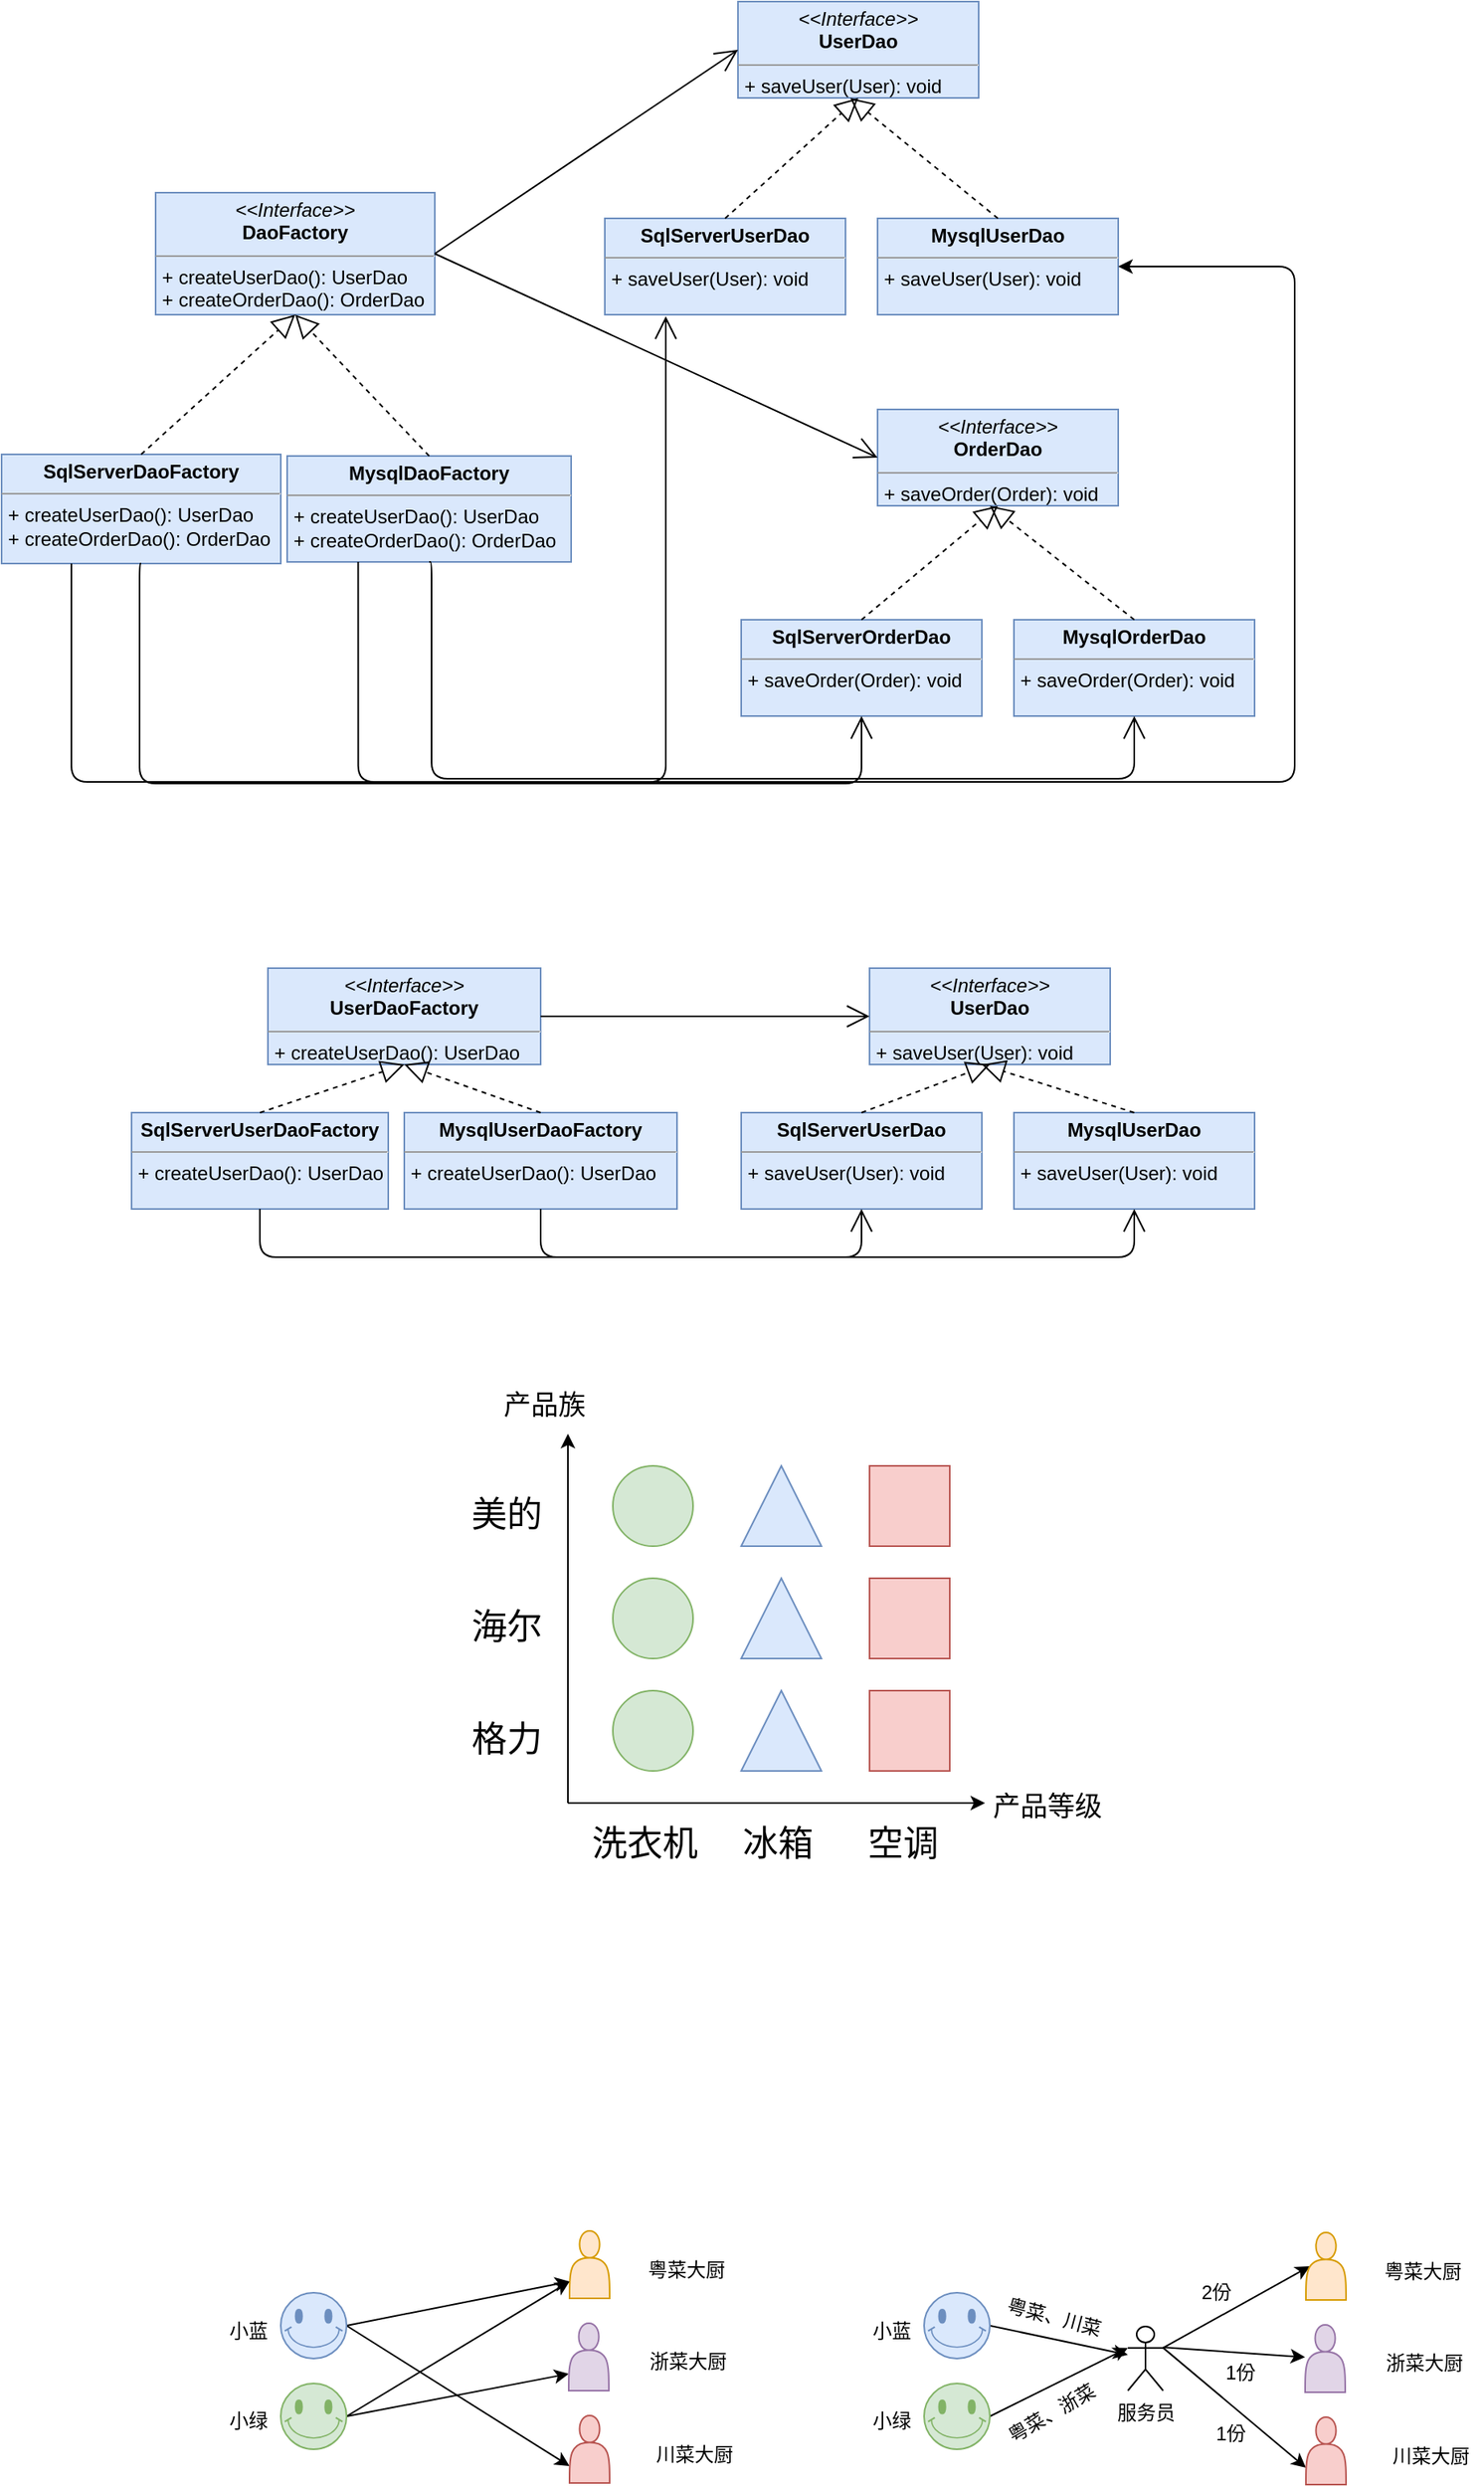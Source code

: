 <mxfile version="12.1.3" type="github" pages="1">
  <diagram id="w4r7GopVXuB-QNRvBzYS" name="Page-1">
    <mxGraphModel dx="1822" dy="1162" grid="0" gridSize="10" guides="1" tooltips="1" connect="1" arrows="1" fold="1" page="0" pageScale="1" pageWidth="850" pageHeight="1100" math="0" shadow="0">
      <root>
        <mxCell id="0"/>
        <mxCell id="1" parent="0"/>
        <mxCell id="LOOztYkBVy08BmpiCakV-54" value="&lt;p style=&quot;margin: 0px ; margin-top: 4px ; text-align: center&quot;&gt;&lt;i&gt;&amp;lt;&amp;lt;Interface&amp;gt;&amp;gt;&lt;/i&gt;&lt;br&gt;&lt;b&gt;DaoFactory&lt;/b&gt;&lt;/p&gt;&lt;hr size=&quot;1&quot;&gt;&lt;p style=&quot;margin: 0px ; margin-left: 4px&quot;&gt;&lt;/p&gt;&lt;p style=&quot;margin: 0px ; margin-left: 4px&quot;&gt;+ createUserDao(): UserDao&lt;br&gt;+ createOrderDao(): OrderDao&lt;/p&gt;" style="verticalAlign=top;align=left;overflow=fill;fontSize=12;fontFamily=Helvetica;html=1;fillColor=#dae8fc;strokeColor=#6c8ebf;" parent="1" vertex="1">
          <mxGeometry x="7" y="19" width="174" height="76" as="geometry"/>
        </mxCell>
        <mxCell id="LOOztYkBVy08BmpiCakV-55" value="&lt;p style=&quot;margin: 0px ; margin-top: 4px ; text-align: center&quot;&gt;&lt;b&gt;SqlServerDaoFactory&lt;/b&gt;&lt;/p&gt;&lt;hr size=&quot;1&quot;&gt;&lt;p style=&quot;margin: 0px ; margin-left: 4px&quot;&gt;&lt;/p&gt;&lt;p style=&quot;margin: 0px ; margin-left: 4px&quot;&gt;+ createUserDao(): UserDao&lt;br&gt;+ createOrderDao(): OrderDao&lt;br&gt;&lt;/p&gt;" style="verticalAlign=top;align=left;overflow=fill;fontSize=12;fontFamily=Helvetica;html=1;fillColor=#dae8fc;strokeColor=#6c8ebf;" parent="1" vertex="1">
          <mxGeometry x="-89" y="182" width="174" height="68" as="geometry"/>
        </mxCell>
        <mxCell id="LOOztYkBVy08BmpiCakV-56" value="&lt;p style=&quot;margin: 0px ; margin-top: 4px ; text-align: center&quot;&gt;&lt;b&gt;MysqlDaoFactory&lt;/b&gt;&lt;/p&gt;&lt;hr size=&quot;1&quot;&gt;&lt;p style=&quot;margin: 0px ; margin-left: 4px&quot;&gt;&lt;/p&gt;&lt;p style=&quot;margin: 0px ; margin-left: 4px&quot;&gt;+ createUserDao(): UserDao&lt;br&gt;+ createOrderDao(): OrderDao&lt;br&gt;&lt;/p&gt;" style="verticalAlign=top;align=left;overflow=fill;fontSize=12;fontFamily=Helvetica;html=1;fillColor=#dae8fc;strokeColor=#6c8ebf;" parent="1" vertex="1">
          <mxGeometry x="89" y="183" width="177" height="66" as="geometry"/>
        </mxCell>
        <mxCell id="LOOztYkBVy08BmpiCakV-57" value="&lt;p style=&quot;margin: 0px ; margin-top: 4px ; text-align: center&quot;&gt;&lt;i&gt;&amp;lt;&amp;lt;Interface&amp;gt;&amp;gt;&lt;/i&gt;&lt;br&gt;&lt;b&gt;OrderDao&lt;/b&gt;&lt;/p&gt;&lt;hr size=&quot;1&quot;&gt;&lt;p style=&quot;margin: 0px ; margin-left: 4px&quot;&gt;&lt;/p&gt;&lt;p style=&quot;margin: 0px ; margin-left: 4px&quot;&gt;+ saveOrder(Order): void&lt;br&gt;&lt;br&gt;&lt;/p&gt;" style="verticalAlign=top;align=left;overflow=fill;fontSize=12;fontFamily=Helvetica;html=1;fillColor=#dae8fc;strokeColor=#6c8ebf;" parent="1" vertex="1">
          <mxGeometry x="457" y="154" width="150" height="60" as="geometry"/>
        </mxCell>
        <mxCell id="LOOztYkBVy08BmpiCakV-58" value="&lt;p style=&quot;margin: 0px ; margin-top: 4px ; text-align: center&quot;&gt;&lt;b&gt;SqlServerOrderDao&lt;/b&gt;&lt;/p&gt;&lt;hr size=&quot;1&quot;&gt;&lt;p style=&quot;margin: 0px ; margin-left: 4px&quot;&gt;&lt;/p&gt;&lt;p style=&quot;margin: 0px ; margin-left: 4px&quot;&gt;+ saveOrder(Order): void&lt;br&gt;&lt;br&gt;&lt;/p&gt;" style="verticalAlign=top;align=left;overflow=fill;fontSize=12;fontFamily=Helvetica;html=1;fillColor=#dae8fc;strokeColor=#6c8ebf;" parent="1" vertex="1">
          <mxGeometry x="372" y="285" width="150" height="60" as="geometry"/>
        </mxCell>
        <mxCell id="LOOztYkBVy08BmpiCakV-59" value="&lt;p style=&quot;margin: 0px ; margin-top: 4px ; text-align: center&quot;&gt;&lt;b&gt;MysqlOrderDao&lt;/b&gt;&lt;/p&gt;&lt;hr size=&quot;1&quot;&gt;&lt;p style=&quot;margin: 0px ; margin-left: 4px&quot;&gt;&lt;/p&gt;&lt;p style=&quot;margin: 0px ; margin-left: 4px&quot;&gt;+ saveOrder(Order): void&lt;br&gt;&lt;br&gt;&lt;/p&gt;" style="verticalAlign=top;align=left;overflow=fill;fontSize=12;fontFamily=Helvetica;html=1;fillColor=#dae8fc;strokeColor=#6c8ebf;" parent="1" vertex="1">
          <mxGeometry x="542" y="285" width="150" height="60" as="geometry"/>
        </mxCell>
        <mxCell id="LOOztYkBVy08BmpiCakV-60" value="" style="endArrow=block;dashed=1;endFill=0;endSize=12;html=1;entryX=0.5;entryY=1;entryDx=0;entryDy=0;exitX=0.5;exitY=0;exitDx=0;exitDy=0;" parent="1" source="LOOztYkBVy08BmpiCakV-55" target="LOOztYkBVy08BmpiCakV-54" edge="1">
          <mxGeometry width="160" relative="1" as="geometry">
            <mxPoint x="62" y="439" as="sourcePoint"/>
            <mxPoint x="222" y="439" as="targetPoint"/>
          </mxGeometry>
        </mxCell>
        <mxCell id="LOOztYkBVy08BmpiCakV-61" value="" style="endArrow=block;dashed=1;endFill=0;endSize=12;html=1;entryX=0.5;entryY=1;entryDx=0;entryDy=0;exitX=0.5;exitY=0;exitDx=0;exitDy=0;" parent="1" source="LOOztYkBVy08BmpiCakV-56" target="LOOztYkBVy08BmpiCakV-54" edge="1">
          <mxGeometry width="160" relative="1" as="geometry">
            <mxPoint x="12" y="119" as="sourcePoint"/>
            <mxPoint x="102" y="89" as="targetPoint"/>
          </mxGeometry>
        </mxCell>
        <mxCell id="LOOztYkBVy08BmpiCakV-62" value="" style="endArrow=block;dashed=1;endFill=0;endSize=12;html=1;exitX=0.5;exitY=0;exitDx=0;exitDy=0;" parent="1" source="LOOztYkBVy08BmpiCakV-59" edge="1">
          <mxGeometry width="160" relative="1" as="geometry">
            <mxPoint x="347" y="604" as="sourcePoint"/>
            <mxPoint x="527" y="214" as="targetPoint"/>
          </mxGeometry>
        </mxCell>
        <mxCell id="LOOztYkBVy08BmpiCakV-63" value="" style="endArrow=block;dashed=1;endFill=0;endSize=12;html=1;entryX=0.5;entryY=1;entryDx=0;entryDy=0;exitX=0.5;exitY=0;exitDx=0;exitDy=0;" parent="1" source="LOOztYkBVy08BmpiCakV-58" target="LOOztYkBVy08BmpiCakV-57" edge="1">
          <mxGeometry width="160" relative="1" as="geometry">
            <mxPoint x="397" y="454" as="sourcePoint"/>
            <mxPoint x="557" y="454" as="targetPoint"/>
          </mxGeometry>
        </mxCell>
        <mxCell id="LOOztYkBVy08BmpiCakV-64" value="" style="endArrow=open;endFill=1;endSize=12;html=1;exitX=1;exitY=0.5;exitDx=0;exitDy=0;entryX=0;entryY=0.5;entryDx=0;entryDy=0;" parent="1" source="LOOztYkBVy08BmpiCakV-54" target="LOOztYkBVy08BmpiCakV-57" edge="1">
          <mxGeometry width="160" relative="1" as="geometry">
            <mxPoint x="157" y="514" as="sourcePoint"/>
            <mxPoint x="317" y="514" as="targetPoint"/>
          </mxGeometry>
        </mxCell>
        <mxCell id="LOOztYkBVy08BmpiCakV-65" value="" style="endArrow=open;endFill=1;endSize=12;html=1;exitX=0.5;exitY=1;exitDx=0;exitDy=0;entryX=0.5;entryY=1;entryDx=0;entryDy=0;edgeStyle=orthogonalEdgeStyle;" parent="1" source="LOOztYkBVy08BmpiCakV-56" target="LOOztYkBVy08BmpiCakV-59" edge="1">
          <mxGeometry width="160" relative="1" as="geometry">
            <mxPoint x="194" y="678" as="sourcePoint"/>
            <mxPoint x="354" y="678" as="targetPoint"/>
            <Array as="points">
              <mxPoint x="179" y="384"/>
              <mxPoint x="617" y="384"/>
            </Array>
          </mxGeometry>
        </mxCell>
        <mxCell id="LOOztYkBVy08BmpiCakV-66" value="" style="endArrow=open;endFill=1;endSize=12;html=1;exitX=0.5;exitY=1;exitDx=0;exitDy=0;entryX=0.5;entryY=1;entryDx=0;entryDy=0;edgeStyle=orthogonalEdgeStyle;" parent="1" source="LOOztYkBVy08BmpiCakV-55" target="LOOztYkBVy08BmpiCakV-58" edge="1">
          <mxGeometry width="160" relative="1" as="geometry">
            <mxPoint x="14" y="618" as="sourcePoint"/>
            <mxPoint x="174" y="618" as="targetPoint"/>
            <Array as="points">
              <mxPoint x="-3" y="387"/>
              <mxPoint x="447" y="387"/>
            </Array>
          </mxGeometry>
        </mxCell>
        <mxCell id="LOOztYkBVy08BmpiCakV-67" value="" style="endArrow=classic;html=1;" parent="1" edge="1">
          <mxGeometry width="50" height="50" relative="1" as="geometry">
            <mxPoint x="264" y="1022" as="sourcePoint"/>
            <mxPoint x="524" y="1022" as="targetPoint"/>
          </mxGeometry>
        </mxCell>
        <mxCell id="LOOztYkBVy08BmpiCakV-68" value="" style="endArrow=classic;html=1;" parent="1" edge="1">
          <mxGeometry width="50" height="50" relative="1" as="geometry">
            <mxPoint x="264" y="1022" as="sourcePoint"/>
            <mxPoint x="264" y="792" as="targetPoint"/>
          </mxGeometry>
        </mxCell>
        <mxCell id="LOOztYkBVy08BmpiCakV-69" value="" style="ellipse;whiteSpace=wrap;html=1;aspect=fixed;fillColor=#d5e8d4;strokeColor=#82b366;" parent="1" vertex="1">
          <mxGeometry x="292" y="812" width="50" height="50" as="geometry"/>
        </mxCell>
        <mxCell id="LOOztYkBVy08BmpiCakV-70" value="" style="ellipse;whiteSpace=wrap;html=1;aspect=fixed;fillColor=#d5e8d4;strokeColor=#82b366;" parent="1" vertex="1">
          <mxGeometry x="292" y="882" width="50" height="50" as="geometry"/>
        </mxCell>
        <mxCell id="LOOztYkBVy08BmpiCakV-71" value="" style="ellipse;whiteSpace=wrap;html=1;aspect=fixed;fillColor=#d5e8d4;strokeColor=#82b366;" parent="1" vertex="1">
          <mxGeometry x="292" y="952" width="50" height="50" as="geometry"/>
        </mxCell>
        <mxCell id="LOOztYkBVy08BmpiCakV-72" value="" style="triangle;whiteSpace=wrap;html=1;rotation=-90;fillColor=#dae8fc;strokeColor=#6c8ebf;" parent="1" vertex="1">
          <mxGeometry x="372" y="812" width="50" height="50" as="geometry"/>
        </mxCell>
        <mxCell id="LOOztYkBVy08BmpiCakV-73" value="" style="triangle;whiteSpace=wrap;html=1;rotation=-90;fillColor=#dae8fc;strokeColor=#6c8ebf;" parent="1" vertex="1">
          <mxGeometry x="372" y="882" width="50" height="50" as="geometry"/>
        </mxCell>
        <mxCell id="LOOztYkBVy08BmpiCakV-74" value="" style="triangle;whiteSpace=wrap;html=1;rotation=-90;fillColor=#dae8fc;strokeColor=#6c8ebf;" parent="1" vertex="1">
          <mxGeometry x="372" y="952" width="50" height="50" as="geometry"/>
        </mxCell>
        <mxCell id="LOOztYkBVy08BmpiCakV-75" value="" style="whiteSpace=wrap;html=1;aspect=fixed;fillColor=#f8cecc;strokeColor=#b85450;" parent="1" vertex="1">
          <mxGeometry x="452" y="812" width="50" height="50" as="geometry"/>
        </mxCell>
        <mxCell id="LOOztYkBVy08BmpiCakV-76" value="" style="whiteSpace=wrap;html=1;aspect=fixed;fillColor=#f8cecc;strokeColor=#b85450;" parent="1" vertex="1">
          <mxGeometry x="452" y="882" width="50" height="50" as="geometry"/>
        </mxCell>
        <mxCell id="LOOztYkBVy08BmpiCakV-77" value="" style="whiteSpace=wrap;html=1;aspect=fixed;fillColor=#f8cecc;strokeColor=#b85450;" parent="1" vertex="1">
          <mxGeometry x="452" y="952" width="50" height="50" as="geometry"/>
        </mxCell>
        <mxCell id="LOOztYkBVy08BmpiCakV-78" value="&lt;font style=&quot;font-size: 22px&quot;&gt;美的&lt;/font&gt;" style="text;html=1;resizable=0;points=[];autosize=1;align=left;verticalAlign=top;spacingTop=-4;" parent="1" vertex="1">
          <mxGeometry x="202" y="827" width="60" height="20" as="geometry"/>
        </mxCell>
        <mxCell id="LOOztYkBVy08BmpiCakV-79" value="&lt;span style=&quot;font-size: 22px&quot;&gt;海尔&lt;/span&gt;" style="text;html=1;resizable=0;points=[];autosize=1;align=left;verticalAlign=top;spacingTop=-4;" parent="1" vertex="1">
          <mxGeometry x="202" y="897" width="60" height="20" as="geometry"/>
        </mxCell>
        <mxCell id="LOOztYkBVy08BmpiCakV-80" value="&lt;font style=&quot;font-size: 22px&quot;&gt;格力&lt;/font&gt;" style="text;html=1;resizable=0;points=[];autosize=1;align=left;verticalAlign=top;spacingTop=-4;" parent="1" vertex="1">
          <mxGeometry x="202" y="967" width="60" height="20" as="geometry"/>
        </mxCell>
        <mxCell id="LOOztYkBVy08BmpiCakV-81" value="&lt;font style=&quot;font-size: 22px&quot;&gt;洗衣机&lt;/font&gt;" style="text;html=1;resizable=0;points=[];autosize=1;align=left;verticalAlign=top;spacingTop=-4;" parent="1" vertex="1">
          <mxGeometry x="277" y="1032" width="80" height="20" as="geometry"/>
        </mxCell>
        <mxCell id="LOOztYkBVy08BmpiCakV-82" value="&lt;font style=&quot;font-size: 22px&quot;&gt;冰箱&lt;/font&gt;" style="text;html=1;resizable=0;points=[];autosize=1;align=left;verticalAlign=top;spacingTop=-4;" parent="1" vertex="1">
          <mxGeometry x="371" y="1032" width="60" height="20" as="geometry"/>
        </mxCell>
        <mxCell id="LOOztYkBVy08BmpiCakV-83" value="&lt;font style=&quot;font-size: 22px&quot;&gt;空调&lt;/font&gt;" style="text;html=1;resizable=0;points=[];autosize=1;align=left;verticalAlign=top;spacingTop=-4;" parent="1" vertex="1">
          <mxGeometry x="449" y="1032" width="60" height="20" as="geometry"/>
        </mxCell>
        <mxCell id="LOOztYkBVy08BmpiCakV-84" value="&lt;font style=&quot;font-size: 17px&quot;&gt;产品族&lt;/font&gt;" style="text;html=1;resizable=0;points=[];autosize=1;align=left;verticalAlign=top;spacingTop=-4;" parent="1" vertex="1">
          <mxGeometry x="222" y="762" width="70" height="20" as="geometry"/>
        </mxCell>
        <mxCell id="LOOztYkBVy08BmpiCakV-85" value="&lt;font style=&quot;font-size: 17px&quot;&gt;产品等级&lt;/font&gt;" style="text;html=1;resizable=0;points=[];autosize=1;align=left;verticalAlign=top;spacingTop=-4;" parent="1" vertex="1">
          <mxGeometry x="527" y="1012" width="80" height="20" as="geometry"/>
        </mxCell>
        <mxCell id="LOOztYkBVy08BmpiCakV-86" value="&lt;p style=&quot;margin: 0px ; margin-top: 4px ; text-align: center&quot;&gt;&lt;i&gt;&amp;lt;&amp;lt;Interface&amp;gt;&amp;gt;&lt;/i&gt;&lt;br&gt;&lt;b&gt;UserDao&lt;/b&gt;&lt;/p&gt;&lt;hr size=&quot;1&quot;&gt;&lt;p style=&quot;margin: 0px ; margin-left: 4px&quot;&gt;&lt;/p&gt;&lt;p style=&quot;margin: 0px ; margin-left: 4px&quot;&gt;+ saveUser(User): void&lt;br&gt;&lt;br&gt;&lt;/p&gt;" style="verticalAlign=top;align=left;overflow=fill;fontSize=12;fontFamily=Helvetica;html=1;fillColor=#dae8fc;strokeColor=#6c8ebf;" parent="1" vertex="1">
          <mxGeometry x="370" y="-100" width="150" height="60" as="geometry"/>
        </mxCell>
        <mxCell id="LOOztYkBVy08BmpiCakV-87" value="&lt;p style=&quot;margin: 0px ; margin-top: 4px ; text-align: center&quot;&gt;&lt;b&gt;SqlServerUserDao&lt;/b&gt;&lt;/p&gt;&lt;hr size=&quot;1&quot;&gt;&lt;p style=&quot;margin: 0px ; margin-left: 4px&quot;&gt;&lt;/p&gt;&lt;p style=&quot;margin: 0px ; margin-left: 4px&quot;&gt;+ saveUser(User): void&lt;br&gt;&lt;br&gt;&lt;/p&gt;" style="verticalAlign=top;align=left;overflow=fill;fontSize=12;fontFamily=Helvetica;html=1;fillColor=#dae8fc;strokeColor=#6c8ebf;" parent="1" vertex="1">
          <mxGeometry x="287" y="35" width="150" height="60" as="geometry"/>
        </mxCell>
        <mxCell id="LOOztYkBVy08BmpiCakV-88" value="&lt;p style=&quot;margin: 0px ; margin-top: 4px ; text-align: center&quot;&gt;&lt;b&gt;MysqlUserDao&lt;/b&gt;&lt;/p&gt;&lt;hr size=&quot;1&quot;&gt;&lt;p style=&quot;margin: 0px ; margin-left: 4px&quot;&gt;&lt;/p&gt;&lt;p style=&quot;margin: 0px ; margin-left: 4px&quot;&gt;+ saveUser(User): void&lt;br&gt;&lt;br&gt;&lt;/p&gt;" style="verticalAlign=top;align=left;overflow=fill;fontSize=12;fontFamily=Helvetica;html=1;fillColor=#dae8fc;strokeColor=#6c8ebf;" parent="1" vertex="1">
          <mxGeometry x="457" y="35" width="150" height="60" as="geometry"/>
        </mxCell>
        <mxCell id="LOOztYkBVy08BmpiCakV-89" value="" style="endArrow=block;dashed=1;endFill=0;endSize=12;html=1;exitX=0.5;exitY=0;exitDx=0;exitDy=0;" parent="1" source="LOOztYkBVy08BmpiCakV-88" edge="1">
          <mxGeometry width="160" relative="1" as="geometry">
            <mxPoint x="260" y="350" as="sourcePoint"/>
            <mxPoint x="440" y="-40" as="targetPoint"/>
          </mxGeometry>
        </mxCell>
        <mxCell id="LOOztYkBVy08BmpiCakV-90" value="" style="endArrow=block;dashed=1;endFill=0;endSize=12;html=1;entryX=0.5;entryY=1;entryDx=0;entryDy=0;exitX=0.5;exitY=0;exitDx=0;exitDy=0;" parent="1" source="LOOztYkBVy08BmpiCakV-87" target="LOOztYkBVy08BmpiCakV-86" edge="1">
          <mxGeometry width="160" relative="1" as="geometry">
            <mxPoint x="310" y="200" as="sourcePoint"/>
            <mxPoint x="470" y="200" as="targetPoint"/>
          </mxGeometry>
        </mxCell>
        <mxCell id="LOOztYkBVy08BmpiCakV-91" value="" style="endArrow=open;endFill=1;endSize=12;html=1;exitX=1;exitY=0.5;exitDx=0;exitDy=0;entryX=0;entryY=0.5;entryDx=0;entryDy=0;" parent="1" source="LOOztYkBVy08BmpiCakV-54" target="LOOztYkBVy08BmpiCakV-86" edge="1">
          <mxGeometry width="160" relative="1" as="geometry">
            <mxPoint x="191" y="67" as="sourcePoint"/>
            <mxPoint x="467" y="194" as="targetPoint"/>
          </mxGeometry>
        </mxCell>
        <mxCell id="LOOztYkBVy08BmpiCakV-92" value="" style="endArrow=open;endFill=1;endSize=12;html=1;exitX=0.25;exitY=1;exitDx=0;exitDy=0;entryX=0.25;entryY=1;entryDx=0;entryDy=0;edgeStyle=orthogonalEdgeStyle;" parent="1" source="LOOztYkBVy08BmpiCakV-55" edge="1">
          <mxGeometry width="160" relative="1" as="geometry">
            <mxPoint x="-46" y="260" as="sourcePoint"/>
            <mxPoint x="325" y="96" as="targetPoint"/>
            <Array as="points">
              <mxPoint x="-46" y="250"/>
              <mxPoint x="-46" y="386"/>
              <mxPoint x="325" y="386"/>
            </Array>
          </mxGeometry>
        </mxCell>
        <mxCell id="LOOztYkBVy08BmpiCakV-93" value="" style="endArrow=classic;html=1;entryX=1;entryY=0.5;entryDx=0;entryDy=0;edgeStyle=orthogonalEdgeStyle;exitX=0.25;exitY=1;exitDx=0;exitDy=0;" parent="1" source="LOOztYkBVy08BmpiCakV-56" target="LOOztYkBVy08BmpiCakV-88" edge="1">
          <mxGeometry width="50" height="50" relative="1" as="geometry">
            <mxPoint x="126" y="328" as="sourcePoint"/>
            <mxPoint x="850" y="384" as="targetPoint"/>
            <Array as="points">
              <mxPoint x="134" y="386"/>
              <mxPoint x="717" y="386"/>
              <mxPoint x="717" y="65"/>
            </Array>
          </mxGeometry>
        </mxCell>
        <mxCell id="LOOztYkBVy08BmpiCakV-94" value="&lt;p style=&quot;margin: 0px ; margin-top: 4px ; text-align: center&quot;&gt;&lt;i&gt;&amp;lt;&amp;lt;Interface&amp;gt;&amp;gt;&lt;/i&gt;&lt;br&gt;&lt;b&gt;UserDaoFactory&lt;/b&gt;&lt;/p&gt;&lt;hr size=&quot;1&quot;&gt;&lt;p style=&quot;margin: 0px ; margin-left: 4px&quot;&gt;&lt;/p&gt;&lt;p style=&quot;margin: 0px ; margin-left: 4px&quot;&gt;+ createUserDao(): UserDao&lt;br&gt;&lt;br&gt;&lt;/p&gt;" style="verticalAlign=top;align=left;overflow=fill;fontSize=12;fontFamily=Helvetica;html=1;fillColor=#dae8fc;strokeColor=#6c8ebf;" parent="1" vertex="1">
          <mxGeometry x="77" y="502" width="170" height="60" as="geometry"/>
        </mxCell>
        <mxCell id="LOOztYkBVy08BmpiCakV-95" value="&lt;p style=&quot;margin: 0px ; margin-top: 4px ; text-align: center&quot;&gt;&lt;b&gt;SqlServerUserDaoFactory&lt;/b&gt;&lt;/p&gt;&lt;hr size=&quot;1&quot;&gt;&lt;p style=&quot;margin: 0px ; margin-left: 4px&quot;&gt;&lt;/p&gt;&lt;p style=&quot;margin: 0px ; margin-left: 4px&quot;&gt;+ createUserDao(): UserDao&lt;br&gt;&lt;br&gt;&lt;/p&gt;" style="verticalAlign=top;align=left;overflow=fill;fontSize=12;fontFamily=Helvetica;html=1;fillColor=#dae8fc;strokeColor=#6c8ebf;" parent="1" vertex="1">
          <mxGeometry x="-8" y="592" width="160" height="60" as="geometry"/>
        </mxCell>
        <mxCell id="LOOztYkBVy08BmpiCakV-96" value="&lt;p style=&quot;margin: 0px ; margin-top: 4px ; text-align: center&quot;&gt;&lt;b&gt;MysqlUserDaoFactory&lt;/b&gt;&lt;/p&gt;&lt;hr size=&quot;1&quot;&gt;&lt;p style=&quot;margin: 0px ; margin-left: 4px&quot;&gt;&lt;/p&gt;&lt;p style=&quot;margin: 0px ; margin-left: 4px&quot;&gt;+ createUserDao(): UserDao&lt;br&gt;&lt;br&gt;&lt;/p&gt;" style="verticalAlign=top;align=left;overflow=fill;fontSize=12;fontFamily=Helvetica;html=1;fillColor=#dae8fc;strokeColor=#6c8ebf;" parent="1" vertex="1">
          <mxGeometry x="162" y="592" width="170" height="60" as="geometry"/>
        </mxCell>
        <mxCell id="LOOztYkBVy08BmpiCakV-97" value="&lt;p style=&quot;margin: 0px ; margin-top: 4px ; text-align: center&quot;&gt;&lt;i&gt;&amp;lt;&amp;lt;Interface&amp;gt;&amp;gt;&lt;/i&gt;&lt;br&gt;&lt;b&gt;UserDao&lt;/b&gt;&lt;/p&gt;&lt;hr size=&quot;1&quot;&gt;&lt;p style=&quot;margin: 0px ; margin-left: 4px&quot;&gt;&lt;/p&gt;&lt;p style=&quot;margin: 0px ; margin-left: 4px&quot;&gt;+ saveUser(User): void&lt;br&gt;&lt;br&gt;&lt;/p&gt;" style="verticalAlign=top;align=left;overflow=fill;fontSize=12;fontFamily=Helvetica;html=1;fillColor=#dae8fc;strokeColor=#6c8ebf;" parent="1" vertex="1">
          <mxGeometry x="452" y="502" width="150" height="60" as="geometry"/>
        </mxCell>
        <mxCell id="LOOztYkBVy08BmpiCakV-98" value="&lt;p style=&quot;margin: 0px ; margin-top: 4px ; text-align: center&quot;&gt;&lt;b&gt;SqlServerUserDao&lt;/b&gt;&lt;/p&gt;&lt;hr size=&quot;1&quot;&gt;&lt;p style=&quot;margin: 0px ; margin-left: 4px&quot;&gt;&lt;/p&gt;&lt;p style=&quot;margin: 0px ; margin-left: 4px&quot;&gt;+ saveUser(User): void&lt;br&gt;&lt;br&gt;&lt;/p&gt;" style="verticalAlign=top;align=left;overflow=fill;fontSize=12;fontFamily=Helvetica;html=1;fillColor=#dae8fc;strokeColor=#6c8ebf;" parent="1" vertex="1">
          <mxGeometry x="372" y="592" width="150" height="60" as="geometry"/>
        </mxCell>
        <mxCell id="LOOztYkBVy08BmpiCakV-99" value="&lt;p style=&quot;margin: 0px ; margin-top: 4px ; text-align: center&quot;&gt;&lt;b&gt;MysqlUserDao&lt;/b&gt;&lt;/p&gt;&lt;hr size=&quot;1&quot;&gt;&lt;p style=&quot;margin: 0px ; margin-left: 4px&quot;&gt;&lt;/p&gt;&lt;p style=&quot;margin: 0px ; margin-left: 4px&quot;&gt;+ saveUser(User): void&lt;br&gt;&lt;br&gt;&lt;/p&gt;" style="verticalAlign=top;align=left;overflow=fill;fontSize=12;fontFamily=Helvetica;html=1;fillColor=#dae8fc;strokeColor=#6c8ebf;" parent="1" vertex="1">
          <mxGeometry x="542" y="592" width="150" height="60" as="geometry"/>
        </mxCell>
        <mxCell id="LOOztYkBVy08BmpiCakV-100" value="" style="endArrow=block;dashed=1;endFill=0;endSize=12;html=1;entryX=0.5;entryY=1;entryDx=0;entryDy=0;exitX=0.5;exitY=0;exitDx=0;exitDy=0;" parent="1" source="LOOztYkBVy08BmpiCakV-95" target="LOOztYkBVy08BmpiCakV-94" edge="1">
          <mxGeometry width="160" relative="1" as="geometry">
            <mxPoint x="132" y="922" as="sourcePoint"/>
            <mxPoint x="292" y="922" as="targetPoint"/>
          </mxGeometry>
        </mxCell>
        <mxCell id="LOOztYkBVy08BmpiCakV-101" value="" style="endArrow=block;dashed=1;endFill=0;endSize=12;html=1;entryX=0.5;entryY=1;entryDx=0;entryDy=0;exitX=0.5;exitY=0;exitDx=0;exitDy=0;" parent="1" source="LOOztYkBVy08BmpiCakV-96" target="LOOztYkBVy08BmpiCakV-94" edge="1">
          <mxGeometry width="160" relative="1" as="geometry">
            <mxPoint x="82" y="602" as="sourcePoint"/>
            <mxPoint x="172" y="572" as="targetPoint"/>
          </mxGeometry>
        </mxCell>
        <mxCell id="LOOztYkBVy08BmpiCakV-102" value="" style="endArrow=block;dashed=1;endFill=0;endSize=12;html=1;exitX=0.5;exitY=0;exitDx=0;exitDy=0;" parent="1" source="LOOztYkBVy08BmpiCakV-99" edge="1">
          <mxGeometry width="160" relative="1" as="geometry">
            <mxPoint x="342" y="952" as="sourcePoint"/>
            <mxPoint x="522" y="562" as="targetPoint"/>
          </mxGeometry>
        </mxCell>
        <mxCell id="LOOztYkBVy08BmpiCakV-103" value="" style="endArrow=block;dashed=1;endFill=0;endSize=12;html=1;entryX=0.5;entryY=1;entryDx=0;entryDy=0;exitX=0.5;exitY=0;exitDx=0;exitDy=0;" parent="1" source="LOOztYkBVy08BmpiCakV-98" target="LOOztYkBVy08BmpiCakV-97" edge="1">
          <mxGeometry width="160" relative="1" as="geometry">
            <mxPoint x="392" y="802" as="sourcePoint"/>
            <mxPoint x="552" y="802" as="targetPoint"/>
          </mxGeometry>
        </mxCell>
        <mxCell id="LOOztYkBVy08BmpiCakV-104" value="" style="endArrow=open;endFill=1;endSize=12;html=1;exitX=1;exitY=0.5;exitDx=0;exitDy=0;entryX=0;entryY=0.5;entryDx=0;entryDy=0;" parent="1" source="LOOztYkBVy08BmpiCakV-94" target="LOOztYkBVy08BmpiCakV-97" edge="1">
          <mxGeometry width="160" relative="1" as="geometry">
            <mxPoint x="152" y="862" as="sourcePoint"/>
            <mxPoint x="312" y="862" as="targetPoint"/>
          </mxGeometry>
        </mxCell>
        <mxCell id="LOOztYkBVy08BmpiCakV-105" value="" style="endArrow=open;endFill=1;endSize=12;html=1;exitX=0.5;exitY=1;exitDx=0;exitDy=0;entryX=0.5;entryY=1;entryDx=0;entryDy=0;edgeStyle=orthogonalEdgeStyle;" parent="1" source="LOOztYkBVy08BmpiCakV-96" target="LOOztYkBVy08BmpiCakV-99" edge="1">
          <mxGeometry width="160" relative="1" as="geometry">
            <mxPoint x="192" y="952" as="sourcePoint"/>
            <mxPoint x="352" y="952" as="targetPoint"/>
            <Array as="points">
              <mxPoint x="247" y="682"/>
              <mxPoint x="617" y="682"/>
            </Array>
          </mxGeometry>
        </mxCell>
        <mxCell id="LOOztYkBVy08BmpiCakV-106" value="" style="endArrow=open;endFill=1;endSize=12;html=1;exitX=0.5;exitY=1;exitDx=0;exitDy=0;entryX=0.5;entryY=1;entryDx=0;entryDy=0;edgeStyle=orthogonalEdgeStyle;" parent="1" source="LOOztYkBVy08BmpiCakV-95" target="LOOztYkBVy08BmpiCakV-98" edge="1">
          <mxGeometry width="160" relative="1" as="geometry">
            <mxPoint x="12" y="892" as="sourcePoint"/>
            <mxPoint x="172" y="892" as="targetPoint"/>
            <Array as="points">
              <mxPoint x="72" y="682"/>
              <mxPoint x="447" y="682"/>
            </Array>
          </mxGeometry>
        </mxCell>
        <mxCell id="mWnUkNJoIV-4HcURaFzB-15" style="rounded=0;orthogonalLoop=1;jettySize=auto;html=1;exitX=1;exitY=0.5;exitDx=0;exitDy=0;exitPerimeter=0;entryX=0;entryY=0.75;entryDx=0;entryDy=0;" edge="1" parent="1" source="mWnUkNJoIV-4HcURaFzB-2" target="mWnUkNJoIV-4HcURaFzB-7">
          <mxGeometry relative="1" as="geometry"/>
        </mxCell>
        <mxCell id="mWnUkNJoIV-4HcURaFzB-16" style="edgeStyle=none;rounded=0;orthogonalLoop=1;jettySize=auto;html=1;exitX=1;exitY=0.5;exitDx=0;exitDy=0;exitPerimeter=0;entryX=0;entryY=0.75;entryDx=0;entryDy=0;" edge="1" parent="1" source="mWnUkNJoIV-4HcURaFzB-2" target="mWnUkNJoIV-4HcURaFzB-3">
          <mxGeometry relative="1" as="geometry"/>
        </mxCell>
        <mxCell id="mWnUkNJoIV-4HcURaFzB-2" value="" style="verticalLabelPosition=bottom;verticalAlign=top;html=1;shape=mxgraph.basic.smiley;fillColor=#dae8fc;strokeColor=#6c8ebf;" vertex="1" parent="1">
          <mxGeometry x="85" y="1327" width="41" height="41" as="geometry"/>
        </mxCell>
        <mxCell id="mWnUkNJoIV-4HcURaFzB-3" value="" style="shape=actor;whiteSpace=wrap;html=1;fillColor=#ffe6cc;strokeColor=#d79b00;" vertex="1" parent="1">
          <mxGeometry x="265" y="1288.5" width="25" height="42" as="geometry"/>
        </mxCell>
        <mxCell id="mWnUkNJoIV-4HcURaFzB-37" style="edgeStyle=none;rounded=0;orthogonalLoop=1;jettySize=auto;html=1;exitX=1;exitY=0.333;exitDx=0;exitDy=0;exitPerimeter=0;entryX=0.1;entryY=0.5;entryDx=0;entryDy=0;entryPerimeter=0;" edge="1" parent="1" source="mWnUkNJoIV-4HcURaFzB-4" target="mWnUkNJoIV-4HcURaFzB-22">
          <mxGeometry relative="1" as="geometry"/>
        </mxCell>
        <mxCell id="mWnUkNJoIV-4HcURaFzB-38" style="edgeStyle=none;rounded=0;orthogonalLoop=1;jettySize=auto;html=1;" edge="1" parent="1" target="mWnUkNJoIV-4HcURaFzB-26">
          <mxGeometry relative="1" as="geometry">
            <mxPoint x="635" y="1361" as="sourcePoint"/>
          </mxGeometry>
        </mxCell>
        <mxCell id="mWnUkNJoIV-4HcURaFzB-39" style="edgeStyle=none;rounded=0;orthogonalLoop=1;jettySize=auto;html=1;exitX=1;exitY=0.333;exitDx=0;exitDy=0;exitPerimeter=0;entryX=0;entryY=0.75;entryDx=0;entryDy=0;" edge="1" parent="1" source="mWnUkNJoIV-4HcURaFzB-4" target="mWnUkNJoIV-4HcURaFzB-27">
          <mxGeometry relative="1" as="geometry"/>
        </mxCell>
        <mxCell id="mWnUkNJoIV-4HcURaFzB-4" value="服务员" style="shape=umlActor;verticalLabelPosition=bottom;labelBackgroundColor=#ffffff;verticalAlign=top;html=1;outlineConnect=0;" vertex="1" parent="1">
          <mxGeometry x="613" y="1348" width="22" height="40" as="geometry"/>
        </mxCell>
        <mxCell id="mWnUkNJoIV-4HcURaFzB-17" style="edgeStyle=none;rounded=0;orthogonalLoop=1;jettySize=auto;html=1;exitX=1;exitY=0.5;exitDx=0;exitDy=0;exitPerimeter=0;entryX=0;entryY=0.75;entryDx=0;entryDy=0;" edge="1" parent="1" source="mWnUkNJoIV-4HcURaFzB-5" target="mWnUkNJoIV-4HcURaFzB-6">
          <mxGeometry relative="1" as="geometry"/>
        </mxCell>
        <mxCell id="mWnUkNJoIV-4HcURaFzB-18" style="edgeStyle=none;rounded=0;orthogonalLoop=1;jettySize=auto;html=1;exitX=1;exitY=0.5;exitDx=0;exitDy=0;exitPerimeter=0;entryX=0;entryY=0.75;entryDx=0;entryDy=0;" edge="1" parent="1" source="mWnUkNJoIV-4HcURaFzB-5" target="mWnUkNJoIV-4HcURaFzB-3">
          <mxGeometry relative="1" as="geometry"/>
        </mxCell>
        <mxCell id="mWnUkNJoIV-4HcURaFzB-5" value="" style="verticalLabelPosition=bottom;verticalAlign=top;html=1;shape=mxgraph.basic.smiley;fillColor=#d5e8d4;strokeColor=#82b366;" vertex="1" parent="1">
          <mxGeometry x="85" y="1383.5" width="41" height="41" as="geometry"/>
        </mxCell>
        <mxCell id="mWnUkNJoIV-4HcURaFzB-6" value="" style="shape=actor;whiteSpace=wrap;html=1;fillColor=#e1d5e7;strokeColor=#9673a6;" vertex="1" parent="1">
          <mxGeometry x="264.5" y="1346" width="25" height="42" as="geometry"/>
        </mxCell>
        <mxCell id="mWnUkNJoIV-4HcURaFzB-7" value="" style="shape=actor;whiteSpace=wrap;html=1;fillColor=#f8cecc;strokeColor=#b85450;" vertex="1" parent="1">
          <mxGeometry x="265" y="1403.5" width="25" height="42" as="geometry"/>
        </mxCell>
        <mxCell id="mWnUkNJoIV-4HcURaFzB-10" value="小蓝" style="text;html=1;resizable=0;points=[];autosize=1;align=left;verticalAlign=top;spacingTop=-4;" vertex="1" parent="1">
          <mxGeometry x="51" y="1340.5" width="34" height="14" as="geometry"/>
        </mxCell>
        <mxCell id="mWnUkNJoIV-4HcURaFzB-11" value="小绿" style="text;html=1;resizable=0;points=[];autosize=1;align=left;verticalAlign=top;spacingTop=-4;" vertex="1" parent="1">
          <mxGeometry x="51" y="1396.5" width="34" height="14" as="geometry"/>
        </mxCell>
        <mxCell id="mWnUkNJoIV-4HcURaFzB-12" value="粤菜大厨" style="text;html=1;resizable=0;points=[];autosize=1;align=left;verticalAlign=top;spacingTop=-4;" vertex="1" parent="1">
          <mxGeometry x="312" y="1302.5" width="58" height="14" as="geometry"/>
        </mxCell>
        <mxCell id="mWnUkNJoIV-4HcURaFzB-13" value="浙菜大厨" style="text;html=1;resizable=0;points=[];autosize=1;align=left;verticalAlign=top;spacingTop=-4;" vertex="1" parent="1">
          <mxGeometry x="313" y="1360" width="58" height="14" as="geometry"/>
        </mxCell>
        <mxCell id="mWnUkNJoIV-4HcURaFzB-14" value="川菜大厨" style="text;html=1;resizable=0;points=[];autosize=1;align=left;verticalAlign=top;spacingTop=-4;" vertex="1" parent="1">
          <mxGeometry x="317" y="1417.5" width="58" height="14" as="geometry"/>
        </mxCell>
        <mxCell id="mWnUkNJoIV-4HcURaFzB-33" style="edgeStyle=none;rounded=0;orthogonalLoop=1;jettySize=auto;html=1;exitX=1;exitY=0.5;exitDx=0;exitDy=0;exitPerimeter=0;" edge="1" parent="1" source="mWnUkNJoIV-4HcURaFzB-21" target="mWnUkNJoIV-4HcURaFzB-4">
          <mxGeometry relative="1" as="geometry"/>
        </mxCell>
        <mxCell id="mWnUkNJoIV-4HcURaFzB-21" value="" style="verticalLabelPosition=bottom;verticalAlign=top;html=1;shape=mxgraph.basic.smiley;fillColor=#dae8fc;strokeColor=#6c8ebf;" vertex="1" parent="1">
          <mxGeometry x="486" y="1327" width="41" height="41" as="geometry"/>
        </mxCell>
        <mxCell id="mWnUkNJoIV-4HcURaFzB-22" value="" style="shape=actor;whiteSpace=wrap;html=1;fillColor=#ffe6cc;strokeColor=#d79b00;" vertex="1" parent="1">
          <mxGeometry x="724" y="1289.5" width="25" height="42" as="geometry"/>
        </mxCell>
        <mxCell id="mWnUkNJoIV-4HcURaFzB-34" style="edgeStyle=none;rounded=0;orthogonalLoop=1;jettySize=auto;html=1;exitX=1;exitY=0.5;exitDx=0;exitDy=0;exitPerimeter=0;entryX=0;entryY=0.333;entryDx=0;entryDy=0;entryPerimeter=0;" edge="1" parent="1" source="mWnUkNJoIV-4HcURaFzB-25" target="mWnUkNJoIV-4HcURaFzB-4">
          <mxGeometry relative="1" as="geometry"/>
        </mxCell>
        <mxCell id="mWnUkNJoIV-4HcURaFzB-25" value="" style="verticalLabelPosition=bottom;verticalAlign=top;html=1;shape=mxgraph.basic.smiley;fillColor=#d5e8d4;strokeColor=#82b366;" vertex="1" parent="1">
          <mxGeometry x="486" y="1383.5" width="41" height="41" as="geometry"/>
        </mxCell>
        <mxCell id="mWnUkNJoIV-4HcURaFzB-26" value="" style="shape=actor;whiteSpace=wrap;html=1;fillColor=#e1d5e7;strokeColor=#9673a6;" vertex="1" parent="1">
          <mxGeometry x="723.5" y="1347" width="25" height="42" as="geometry"/>
        </mxCell>
        <mxCell id="mWnUkNJoIV-4HcURaFzB-27" value="" style="shape=actor;whiteSpace=wrap;html=1;fillColor=#f8cecc;strokeColor=#b85450;" vertex="1" parent="1">
          <mxGeometry x="724" y="1404.5" width="25" height="42" as="geometry"/>
        </mxCell>
        <mxCell id="mWnUkNJoIV-4HcURaFzB-28" value="小蓝" style="text;html=1;resizable=0;points=[];autosize=1;align=left;verticalAlign=top;spacingTop=-4;" vertex="1" parent="1">
          <mxGeometry x="452" y="1340.5" width="34" height="14" as="geometry"/>
        </mxCell>
        <mxCell id="mWnUkNJoIV-4HcURaFzB-29" value="小绿" style="text;html=1;resizable=0;points=[];autosize=1;align=left;verticalAlign=top;spacingTop=-4;" vertex="1" parent="1">
          <mxGeometry x="452" y="1396.5" width="34" height="14" as="geometry"/>
        </mxCell>
        <mxCell id="mWnUkNJoIV-4HcURaFzB-30" value="粤菜大厨" style="text;html=1;resizable=0;points=[];autosize=1;align=left;verticalAlign=top;spacingTop=-4;" vertex="1" parent="1">
          <mxGeometry x="771" y="1303.5" width="58" height="14" as="geometry"/>
        </mxCell>
        <mxCell id="mWnUkNJoIV-4HcURaFzB-31" value="浙菜大厨" style="text;html=1;resizable=0;points=[];autosize=1;align=left;verticalAlign=top;spacingTop=-4;" vertex="1" parent="1">
          <mxGeometry x="772" y="1361" width="58" height="14" as="geometry"/>
        </mxCell>
        <mxCell id="mWnUkNJoIV-4HcURaFzB-32" value="川菜大厨" style="text;html=1;resizable=0;points=[];autosize=1;align=left;verticalAlign=top;spacingTop=-4;" vertex="1" parent="1">
          <mxGeometry x="776" y="1418.5" width="58" height="14" as="geometry"/>
        </mxCell>
        <mxCell id="mWnUkNJoIV-4HcURaFzB-35" value="粤菜、川菜" style="text;html=1;resizable=0;points=[];autosize=1;align=left;verticalAlign=top;spacingTop=-4;rotation=15;" vertex="1" parent="1">
          <mxGeometry x="536" y="1333.5" width="70" height="14" as="geometry"/>
        </mxCell>
        <mxCell id="mWnUkNJoIV-4HcURaFzB-36" value="粤菜、浙菜" style="text;html=1;resizable=0;points=[];autosize=1;align=left;verticalAlign=top;spacingTop=-4;rotation=-30;" vertex="1" parent="1">
          <mxGeometry x="532" y="1390.5" width="70" height="14" as="geometry"/>
        </mxCell>
        <mxCell id="mWnUkNJoIV-4HcURaFzB-40" value="2份" style="text;html=1;resizable=0;points=[];autosize=1;align=left;verticalAlign=top;spacingTop=-4;" vertex="1" parent="1">
          <mxGeometry x="657" y="1316.5" width="29" height="14" as="geometry"/>
        </mxCell>
        <mxCell id="mWnUkNJoIV-4HcURaFzB-41" value="1份" style="text;html=1;resizable=0;points=[];autosize=1;align=left;verticalAlign=top;spacingTop=-4;" vertex="1" parent="1">
          <mxGeometry x="671.5" y="1367" width="29" height="14" as="geometry"/>
        </mxCell>
        <mxCell id="mWnUkNJoIV-4HcURaFzB-42" value="1份" style="text;html=1;resizable=0;points=[];autosize=1;align=left;verticalAlign=top;spacingTop=-4;" vertex="1" parent="1">
          <mxGeometry x="666" y="1404.5" width="29" height="14" as="geometry"/>
        </mxCell>
      </root>
    </mxGraphModel>
  </diagram>
</mxfile>

